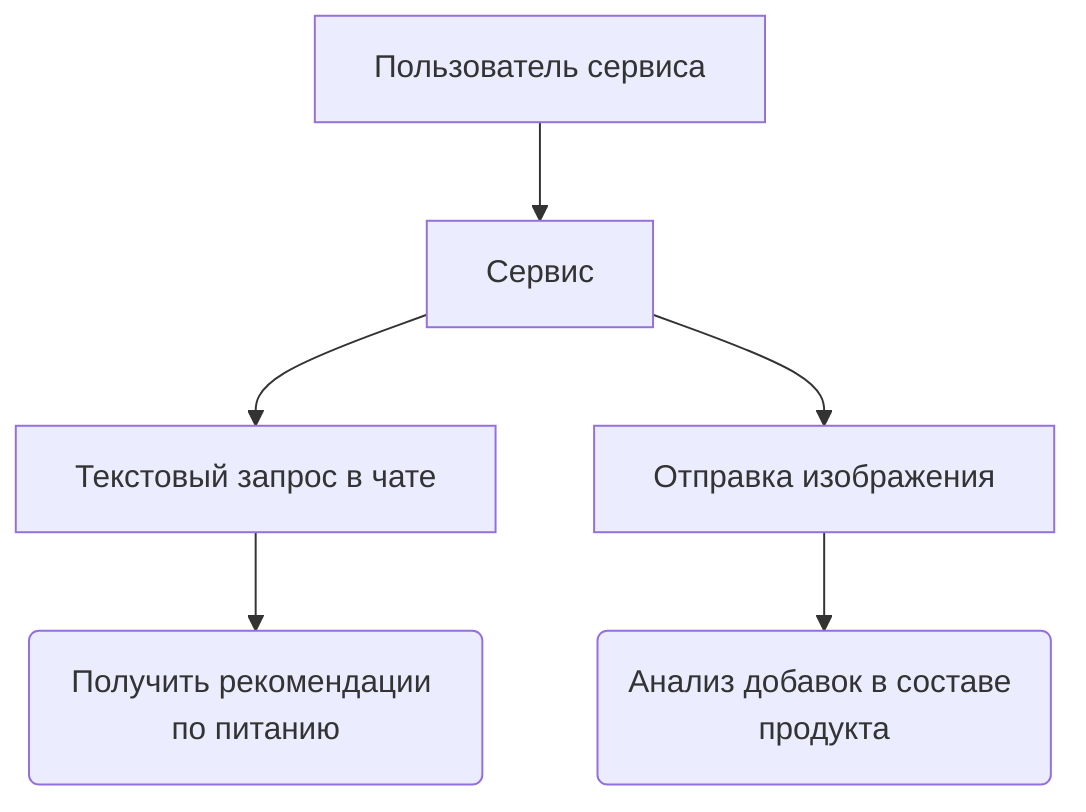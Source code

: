 flowchart TD
    A[Пользователь сервиса] --> B(Сервис)
    B[Сервис] --> C(Текстовый запрос в чате)
    B[Сервис] --> D(Отправка изображения)
    C[Текстовый запрос в чате] --> E(Получить рекомендации по питанию)
    D[Отправка изображения] --> F(Анализ добавок в составе продукта)